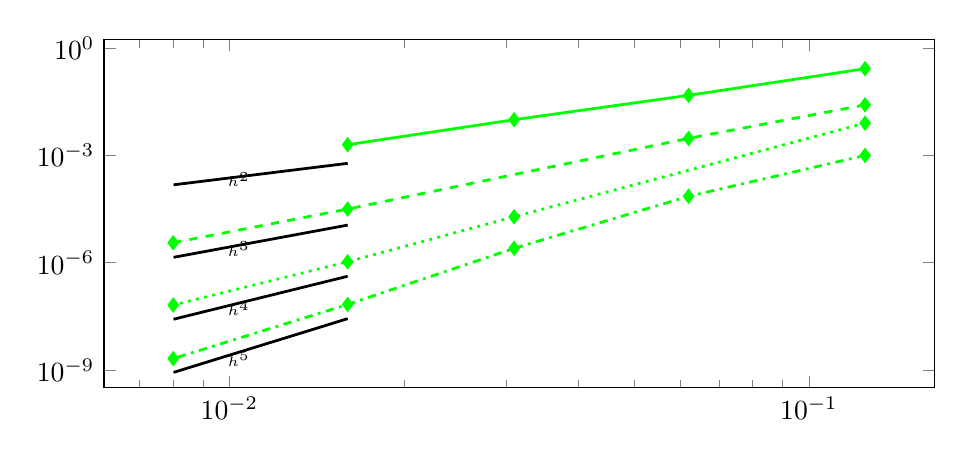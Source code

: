 \begin{tikzpicture}%
\begin{axis}[xmode=log,ymode=log,height=6cm,mark options={solid},width=1\textwidth]%
\addplot[mark=diamond*,color=green,line width=1pt,solid] coordinates {%
(0.125,0.267)%
(0.062,0.048)%
(0.031,0.01)%
(0.016,0.002)%
(0.008,0.0)%
};%
%
%
\addplot[forget plot,yshift=-0.2cm,line width=1pt,domain={0.016:0.008},draw=black,samples=100]{6.482*x^2}node[right, pos=0.75] {\tiny{$h^2$}};%
%
%
\addplot[mark=diamond*,color=green,line width=1pt,dashed] coordinates {%
(0.125,0.026)%
(0.062,0.003)%
(0.031,0.0)%
(0.016,3.173e-05)%
(0.008,3.626e-06)%
};%
%
%
\addplot[forget plot,yshift=-0.2cm,line width=1pt,domain={0.016:0.008},draw=black,samples=100]{7.603*x^3}node[right, pos=0.75] {\tiny{$h^3$}};%
%
%
\addplot[mark=diamond*,color=green,line width=1pt,dotted] coordinates {%
(0.125,0.008)%
(0.062,0.0)%
(0.031,1.927e-05)%
(0.016,1.066e-06)%
(0.008,6.568e-08)%
};%
%
%
\addplot[forget plot,yshift=-0.2cm,line width=1pt,domain={0.016:0.008},draw=black,samples=100]{17.631*x^4}node[right, pos=0.75] {\tiny{$h^4$}};%
%
%
\addplot[mark=diamond*,color=green,line width=1pt,dashdotted] coordinates {%
(0.125,0.001)%
(0.062,7.22e-05)%
(0.031,2.534e-06)%
(0.016,6.828e-08)%
(0.008,2.092e-09)%
};%
%
%
\addplot[forget plot,yshift=-0.2cm,line width=1pt,domain={0.016:0.008},draw=black,samples=100]{71.872*x^5}node[right, pos=0.75] {\tiny{$h^5$}};%
%
%
\end{axis}%
\end{tikzpicture}%

